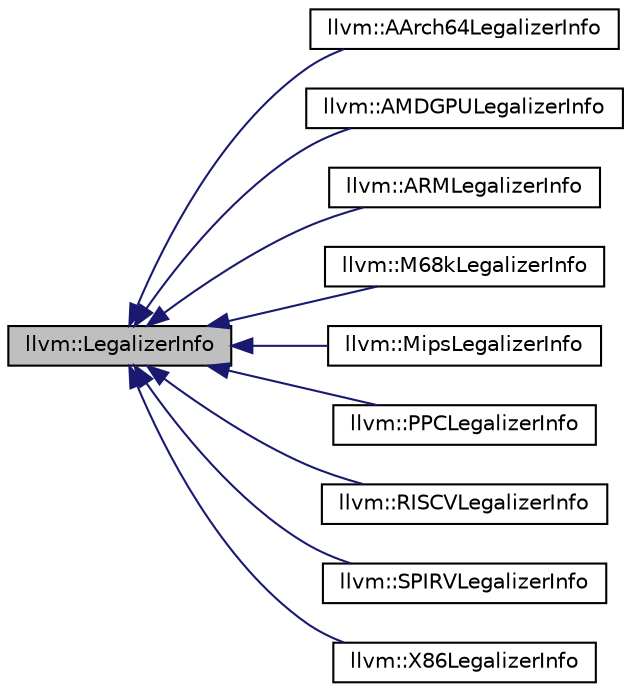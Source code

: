 digraph "llvm::LegalizerInfo"
{
 // LATEX_PDF_SIZE
  bgcolor="transparent";
  edge [fontname="Helvetica",fontsize="10",labelfontname="Helvetica",labelfontsize="10"];
  node [fontname="Helvetica",fontsize="10",shape=record];
  rankdir="LR";
  Node1 [label="llvm::LegalizerInfo",height=0.2,width=0.4,color="black", fillcolor="grey75", style="filled", fontcolor="black",tooltip=" "];
  Node1 -> Node2 [dir="back",color="midnightblue",fontsize="10",style="solid",fontname="Helvetica"];
  Node2 [label="llvm::AArch64LegalizerInfo",height=0.2,width=0.4,color="black",URL="$classllvm_1_1AArch64LegalizerInfo.html",tooltip="This class provides the information for the target register banks."];
  Node1 -> Node3 [dir="back",color="midnightblue",fontsize="10",style="solid",fontname="Helvetica"];
  Node3 [label="llvm::AMDGPULegalizerInfo",height=0.2,width=0.4,color="black",URL="$classllvm_1_1AMDGPULegalizerInfo.html",tooltip="This class provides the information for the target register banks."];
  Node1 -> Node4 [dir="back",color="midnightblue",fontsize="10",style="solid",fontname="Helvetica"];
  Node4 [label="llvm::ARMLegalizerInfo",height=0.2,width=0.4,color="black",URL="$classllvm_1_1ARMLegalizerInfo.html",tooltip="This class provides the information for the target register banks."];
  Node1 -> Node5 [dir="back",color="midnightblue",fontsize="10",style="solid",fontname="Helvetica"];
  Node5 [label="llvm::M68kLegalizerInfo",height=0.2,width=0.4,color="black",URL="$structllvm_1_1M68kLegalizerInfo.html",tooltip="This struct provides the information for the target register banks."];
  Node1 -> Node6 [dir="back",color="midnightblue",fontsize="10",style="solid",fontname="Helvetica"];
  Node6 [label="llvm::MipsLegalizerInfo",height=0.2,width=0.4,color="black",URL="$classllvm_1_1MipsLegalizerInfo.html",tooltip="This class provides legalization strategies."];
  Node1 -> Node7 [dir="back",color="midnightblue",fontsize="10",style="solid",fontname="Helvetica"];
  Node7 [label="llvm::PPCLegalizerInfo",height=0.2,width=0.4,color="black",URL="$classllvm_1_1PPCLegalizerInfo.html",tooltip="This class provides the information for the PowerPC target legalizer for GlobalISel."];
  Node1 -> Node8 [dir="back",color="midnightblue",fontsize="10",style="solid",fontname="Helvetica"];
  Node8 [label="llvm::RISCVLegalizerInfo",height=0.2,width=0.4,color="black",URL="$classllvm_1_1RISCVLegalizerInfo.html",tooltip="This class provides the information for the target register banks."];
  Node1 -> Node9 [dir="back",color="midnightblue",fontsize="10",style="solid",fontname="Helvetica"];
  Node9 [label="llvm::SPIRVLegalizerInfo",height=0.2,width=0.4,color="black",URL="$classllvm_1_1SPIRVLegalizerInfo.html",tooltip=" "];
  Node1 -> Node10 [dir="back",color="midnightblue",fontsize="10",style="solid",fontname="Helvetica"];
  Node10 [label="llvm::X86LegalizerInfo",height=0.2,width=0.4,color="black",URL="$classllvm_1_1X86LegalizerInfo.html",tooltip="This class provides the information for the target register banks."];
}
